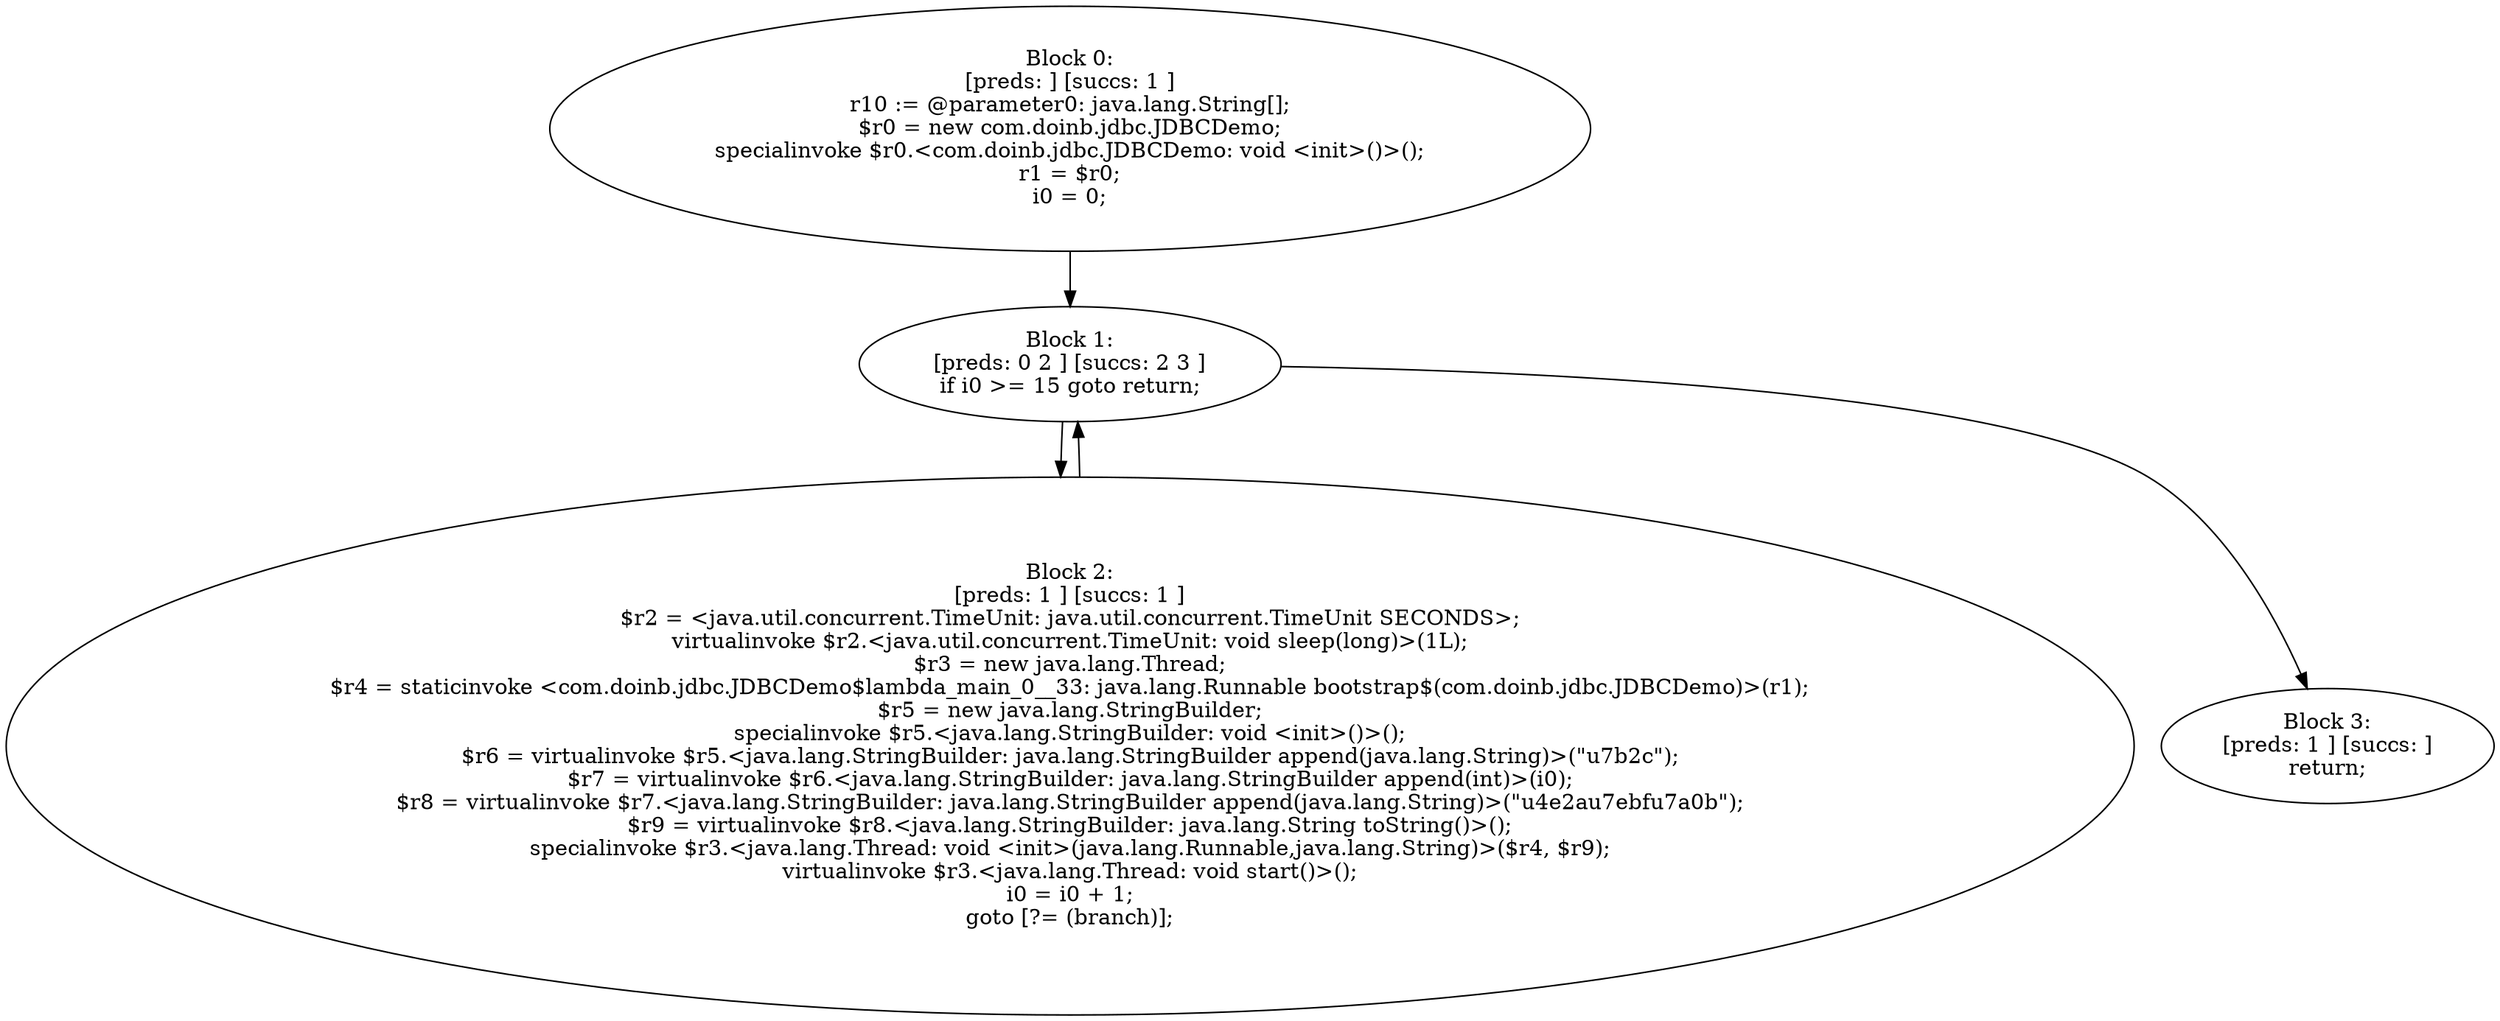 digraph "unitGraph" {
    "Block 0:
[preds: ] [succs: 1 ]
r10 := @parameter0: java.lang.String[];
$r0 = new com.doinb.jdbc.JDBCDemo;
specialinvoke $r0.<com.doinb.jdbc.JDBCDemo: void <init>()>();
r1 = $r0;
i0 = 0;
"
    "Block 1:
[preds: 0 2 ] [succs: 2 3 ]
if i0 >= 15 goto return;
"
    "Block 2:
[preds: 1 ] [succs: 1 ]
$r2 = <java.util.concurrent.TimeUnit: java.util.concurrent.TimeUnit SECONDS>;
virtualinvoke $r2.<java.util.concurrent.TimeUnit: void sleep(long)>(1L);
$r3 = new java.lang.Thread;
$r4 = staticinvoke <com.doinb.jdbc.JDBCDemo$lambda_main_0__33: java.lang.Runnable bootstrap$(com.doinb.jdbc.JDBCDemo)>(r1);
$r5 = new java.lang.StringBuilder;
specialinvoke $r5.<java.lang.StringBuilder: void <init>()>();
$r6 = virtualinvoke $r5.<java.lang.StringBuilder: java.lang.StringBuilder append(java.lang.String)>(\"\u7b2c\");
$r7 = virtualinvoke $r6.<java.lang.StringBuilder: java.lang.StringBuilder append(int)>(i0);
$r8 = virtualinvoke $r7.<java.lang.StringBuilder: java.lang.StringBuilder append(java.lang.String)>(\"\u4e2a\u7ebf\u7a0b\");
$r9 = virtualinvoke $r8.<java.lang.StringBuilder: java.lang.String toString()>();
specialinvoke $r3.<java.lang.Thread: void <init>(java.lang.Runnable,java.lang.String)>($r4, $r9);
virtualinvoke $r3.<java.lang.Thread: void start()>();
i0 = i0 + 1;
goto [?= (branch)];
"
    "Block 3:
[preds: 1 ] [succs: ]
return;
"
    "Block 0:
[preds: ] [succs: 1 ]
r10 := @parameter0: java.lang.String[];
$r0 = new com.doinb.jdbc.JDBCDemo;
specialinvoke $r0.<com.doinb.jdbc.JDBCDemo: void <init>()>();
r1 = $r0;
i0 = 0;
"->"Block 1:
[preds: 0 2 ] [succs: 2 3 ]
if i0 >= 15 goto return;
";
    "Block 1:
[preds: 0 2 ] [succs: 2 3 ]
if i0 >= 15 goto return;
"->"Block 2:
[preds: 1 ] [succs: 1 ]
$r2 = <java.util.concurrent.TimeUnit: java.util.concurrent.TimeUnit SECONDS>;
virtualinvoke $r2.<java.util.concurrent.TimeUnit: void sleep(long)>(1L);
$r3 = new java.lang.Thread;
$r4 = staticinvoke <com.doinb.jdbc.JDBCDemo$lambda_main_0__33: java.lang.Runnable bootstrap$(com.doinb.jdbc.JDBCDemo)>(r1);
$r5 = new java.lang.StringBuilder;
specialinvoke $r5.<java.lang.StringBuilder: void <init>()>();
$r6 = virtualinvoke $r5.<java.lang.StringBuilder: java.lang.StringBuilder append(java.lang.String)>(\"\u7b2c\");
$r7 = virtualinvoke $r6.<java.lang.StringBuilder: java.lang.StringBuilder append(int)>(i0);
$r8 = virtualinvoke $r7.<java.lang.StringBuilder: java.lang.StringBuilder append(java.lang.String)>(\"\u4e2a\u7ebf\u7a0b\");
$r9 = virtualinvoke $r8.<java.lang.StringBuilder: java.lang.String toString()>();
specialinvoke $r3.<java.lang.Thread: void <init>(java.lang.Runnable,java.lang.String)>($r4, $r9);
virtualinvoke $r3.<java.lang.Thread: void start()>();
i0 = i0 + 1;
goto [?= (branch)];
";
    "Block 1:
[preds: 0 2 ] [succs: 2 3 ]
if i0 >= 15 goto return;
"->"Block 3:
[preds: 1 ] [succs: ]
return;
";
    "Block 2:
[preds: 1 ] [succs: 1 ]
$r2 = <java.util.concurrent.TimeUnit: java.util.concurrent.TimeUnit SECONDS>;
virtualinvoke $r2.<java.util.concurrent.TimeUnit: void sleep(long)>(1L);
$r3 = new java.lang.Thread;
$r4 = staticinvoke <com.doinb.jdbc.JDBCDemo$lambda_main_0__33: java.lang.Runnable bootstrap$(com.doinb.jdbc.JDBCDemo)>(r1);
$r5 = new java.lang.StringBuilder;
specialinvoke $r5.<java.lang.StringBuilder: void <init>()>();
$r6 = virtualinvoke $r5.<java.lang.StringBuilder: java.lang.StringBuilder append(java.lang.String)>(\"\u7b2c\");
$r7 = virtualinvoke $r6.<java.lang.StringBuilder: java.lang.StringBuilder append(int)>(i0);
$r8 = virtualinvoke $r7.<java.lang.StringBuilder: java.lang.StringBuilder append(java.lang.String)>(\"\u4e2a\u7ebf\u7a0b\");
$r9 = virtualinvoke $r8.<java.lang.StringBuilder: java.lang.String toString()>();
specialinvoke $r3.<java.lang.Thread: void <init>(java.lang.Runnable,java.lang.String)>($r4, $r9);
virtualinvoke $r3.<java.lang.Thread: void start()>();
i0 = i0 + 1;
goto [?= (branch)];
"->"Block 1:
[preds: 0 2 ] [succs: 2 3 ]
if i0 >= 15 goto return;
";
}
